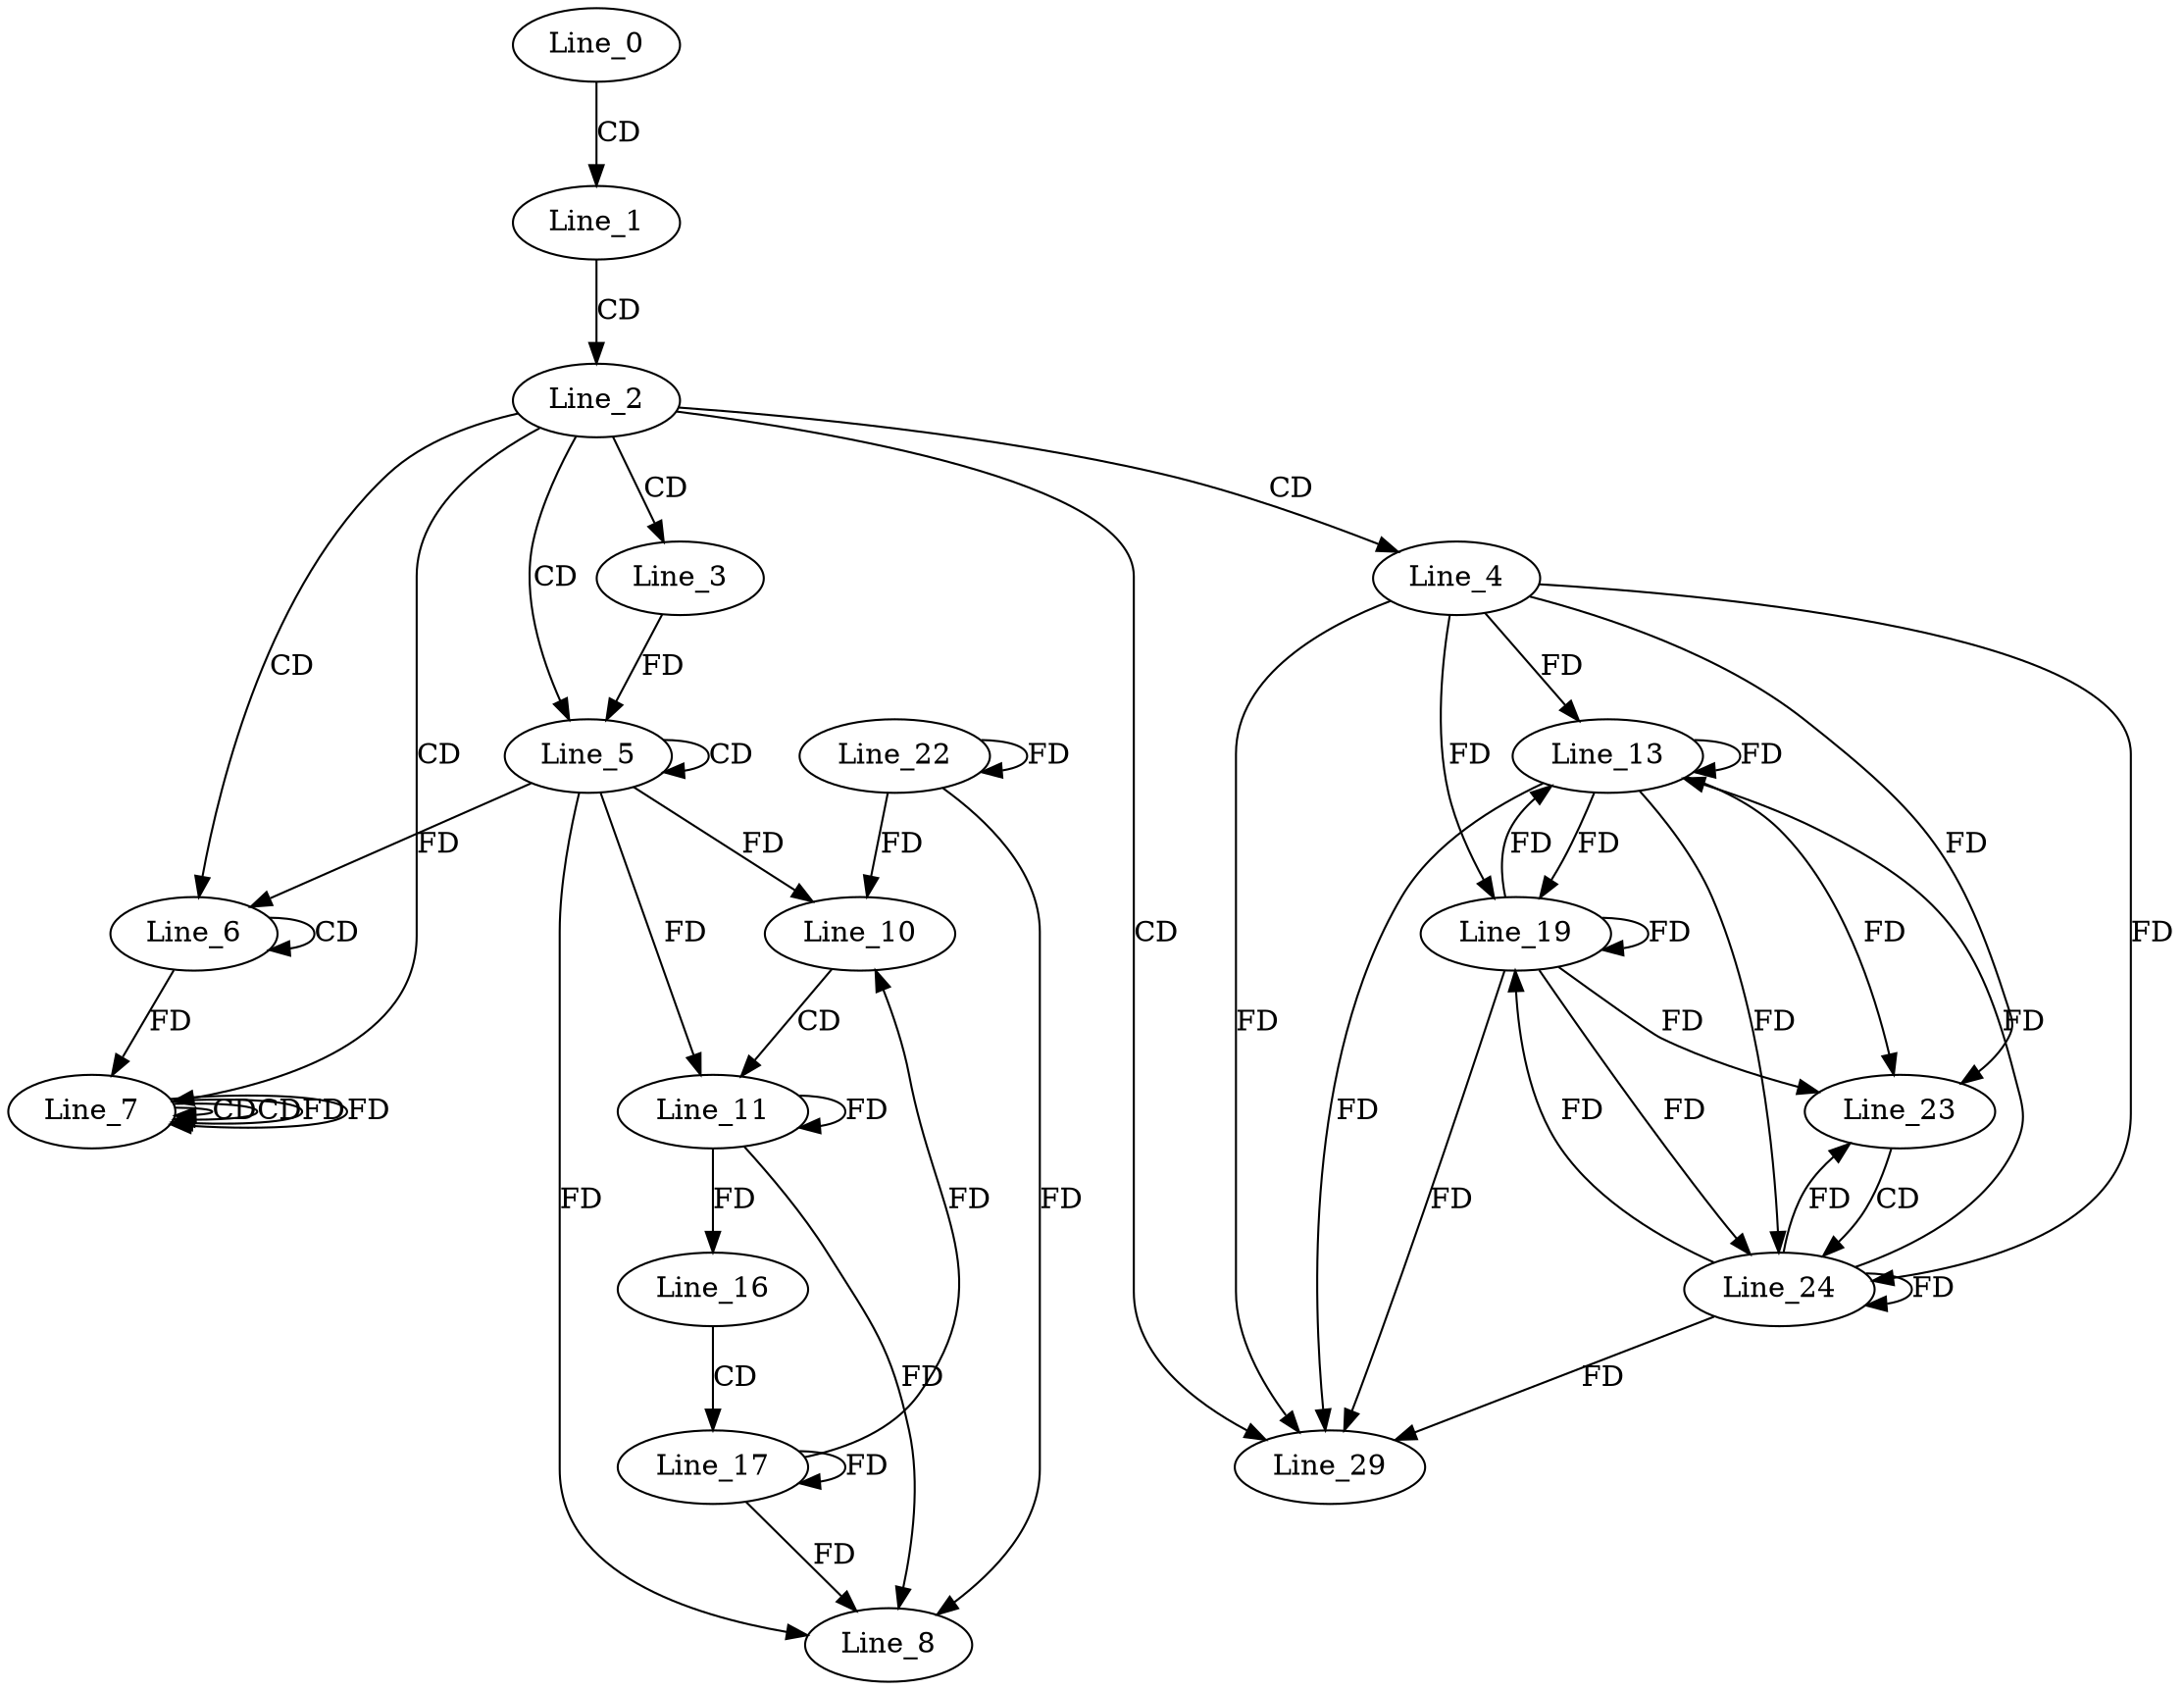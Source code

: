digraph G {
  Line_0;
  Line_1;
  Line_2;
  Line_3;
  Line_4;
  Line_5;
  Line_5;
  Line_6;
  Line_6;
  Line_7;
  Line_7;
  Line_7;
  Line_8;
  Line_10;
  Line_10;
  Line_11;
  Line_11;
  Line_13;
  Line_13;
  Line_16;
  Line_16;
  Line_17;
  Line_17;
  Line_19;
  Line_19;
  Line_22;
  Line_22;
  Line_23;
  Line_23;
  Line_24;
  Line_24;
  Line_24;
  Line_29;
  Line_0 -> Line_1 [ label="CD" ];
  Line_1 -> Line_2 [ label="CD" ];
  Line_2 -> Line_3 [ label="CD" ];
  Line_2 -> Line_4 [ label="CD" ];
  Line_2 -> Line_5 [ label="CD" ];
  Line_5 -> Line_5 [ label="CD" ];
  Line_3 -> Line_5 [ label="FD" ];
  Line_2 -> Line_6 [ label="CD" ];
  Line_6 -> Line_6 [ label="CD" ];
  Line_5 -> Line_6 [ label="FD" ];
  Line_2 -> Line_7 [ label="CD" ];
  Line_7 -> Line_7 [ label="CD" ];
  Line_6 -> Line_7 [ label="FD" ];
  Line_7 -> Line_7 [ label="CD" ];
  Line_7 -> Line_7 [ label="FD" ];
  Line_5 -> Line_8 [ label="FD" ];
  Line_5 -> Line_10 [ label="FD" ];
  Line_10 -> Line_11 [ label="CD" ];
  Line_11 -> Line_11 [ label="FD" ];
  Line_5 -> Line_11 [ label="FD" ];
  Line_13 -> Line_13 [ label="FD" ];
  Line_4 -> Line_13 [ label="FD" ];
  Line_11 -> Line_16 [ label="FD" ];
  Line_16 -> Line_17 [ label="CD" ];
  Line_17 -> Line_17 [ label="FD" ];
  Line_13 -> Line_19 [ label="FD" ];
  Line_19 -> Line_19 [ label="FD" ];
  Line_4 -> Line_19 [ label="FD" ];
  Line_22 -> Line_22 [ label="FD" ];
  Line_13 -> Line_23 [ label="FD" ];
  Line_19 -> Line_23 [ label="FD" ];
  Line_4 -> Line_23 [ label="FD" ];
  Line_23 -> Line_24 [ label="CD" ];
  Line_13 -> Line_24 [ label="FD" ];
  Line_19 -> Line_24 [ label="FD" ];
  Line_24 -> Line_24 [ label="FD" ];
  Line_4 -> Line_24 [ label="FD" ];
  Line_2 -> Line_29 [ label="CD" ];
  Line_13 -> Line_29 [ label="FD" ];
  Line_19 -> Line_29 [ label="FD" ];
  Line_24 -> Line_29 [ label="FD" ];
  Line_4 -> Line_29 [ label="FD" ];
  Line_7 -> Line_7 [ label="FD" ];
  Line_11 -> Line_8 [ label="FD" ];
  Line_17 -> Line_8 [ label="FD" ];
  Line_22 -> Line_8 [ label="FD" ];
  Line_17 -> Line_10 [ label="FD" ];
  Line_22 -> Line_10 [ label="FD" ];
  Line_19 -> Line_13 [ label="FD" ];
  Line_24 -> Line_13 [ label="FD" ];
  Line_24 -> Line_19 [ label="FD" ];
  Line_24 -> Line_23 [ label="FD" ];
}
